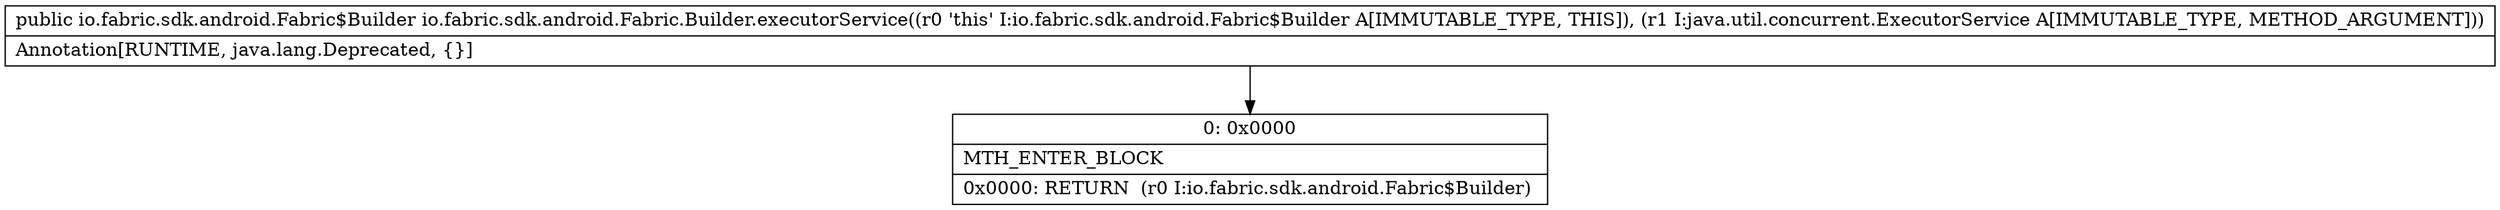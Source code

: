 digraph "CFG forio.fabric.sdk.android.Fabric.Builder.executorService(Ljava\/util\/concurrent\/ExecutorService;)Lio\/fabric\/sdk\/android\/Fabric$Builder;" {
Node_0 [shape=record,label="{0\:\ 0x0000|MTH_ENTER_BLOCK\l|0x0000: RETURN  (r0 I:io.fabric.sdk.android.Fabric$Builder) \l}"];
MethodNode[shape=record,label="{public io.fabric.sdk.android.Fabric$Builder io.fabric.sdk.android.Fabric.Builder.executorService((r0 'this' I:io.fabric.sdk.android.Fabric$Builder A[IMMUTABLE_TYPE, THIS]), (r1 I:java.util.concurrent.ExecutorService A[IMMUTABLE_TYPE, METHOD_ARGUMENT]))  | Annotation[RUNTIME, java.lang.Deprecated, \{\}]\l}"];
MethodNode -> Node_0;
}

